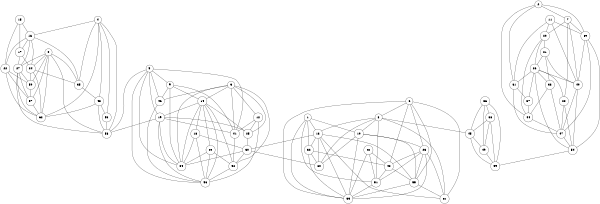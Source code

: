 graph { graph [size="4,4"]; node[shape=circle];
 0--24
 0--27
 0--35
 0--50
 0--57
 0--58
 0--62
 1--10
 1--13
 1--32
 1--51
 1--63
 2-- 7
 2--31
 2--39
 2--44
 3--12
 3--14
 3--25
 3--34
 3--41
 3--46
 3--52
 4--16
 4--35
 4--43
 4--53
 4--58
 4--62
 5-- 9
 5--19
 5--34
 5--41
 5--46
 5--56
 5--58
 6-- 8
 6--23
 6--48
 6--55
 6--61
 6--63
 7--20
 7--28
 7--39
 7--40
 8--10
 8--13
 8--45
 8--51
 8--60
 8--61
 9--14
 9--34
 9--41
 9--46
10--23
10--55
10--60
10--63
11--20
11--31
11--39
11--40
12--25
12--41
12--56
13--30
13--32
13--55
13--60
13--61
13--63
14--18
14--19
14--25
14--29
14--34
14--52
14--56
15--16
15--17
15--22
16--17
16--22
16--24
16--27
16--35
17--24
17--27
18--30
18--34
18--56
19--25
19--34
19--41
19--56
19--58
20--21
20--26
20--44
21--26
21--33
21--40
22--50
22--57
22--62
23--48
23--51
23--55
23--61
23--63
24--35
24--50
24--62
25--30
26--28
26--31
26--33
26--37
26--40
26--54
27--50
27--57
27--58
27--62
28--47
28--54
29--34
29--52
29--56
30--34
30--52
30--60
31--37
31--47
32--48
32--60
32--63
33--44
33--47
35--43
36--38
36--45
36--49
36--59
37--44
38--45
38--49
38--59
39--40
39--47
39--54
40--47
40--54
41--52
42--48
42--51
42--63
43--53
43--58
43--62
44--47
45--49
45--59
46--56
47--54
48--51
48--55
49--59
50--57
51--63
52--56
53--58
54--59
55--61
55--63
57--62

}
